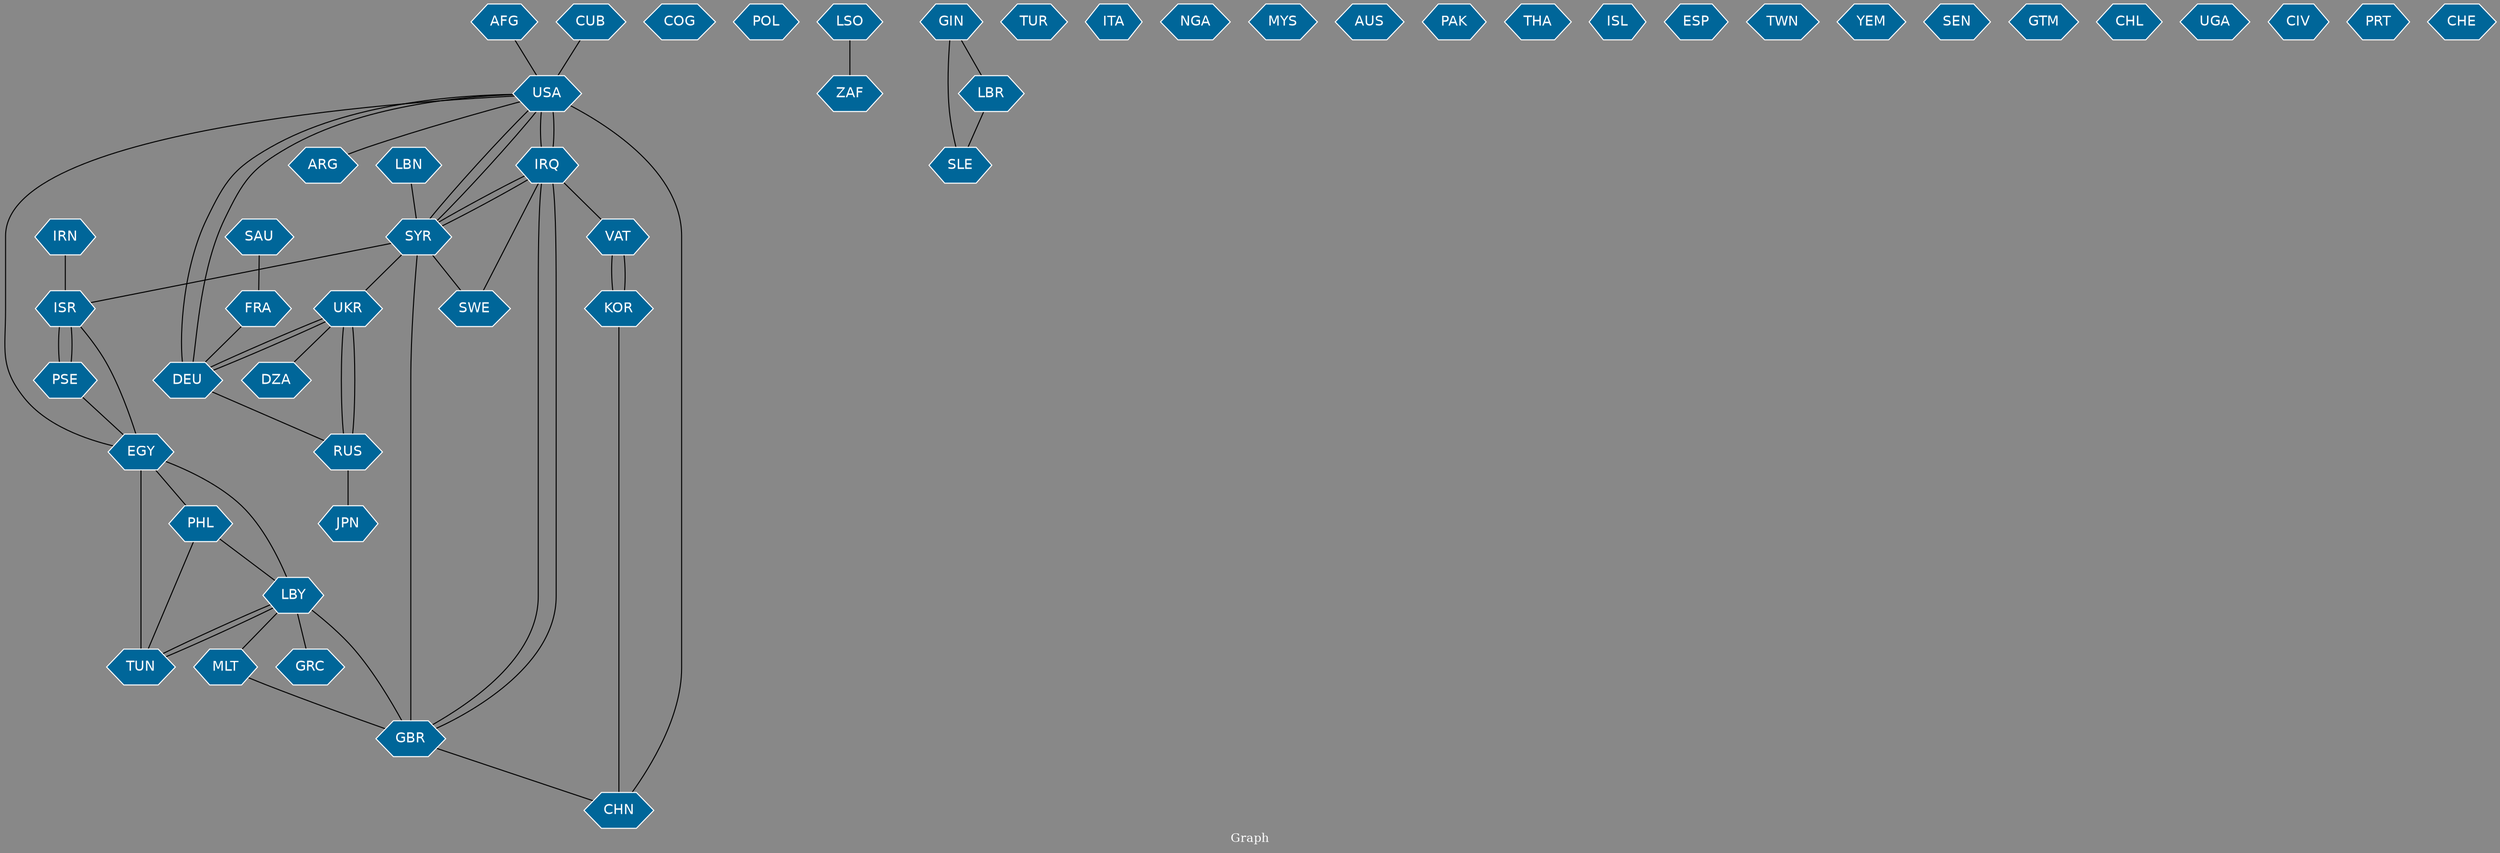 // Countries together in item graph
graph {
	graph [bgcolor="#888888" fontcolor=white fontsize=12 label="Graph" outputorder=edgesfirst overlap=prism]
	node [color=white fillcolor="#006699" fontcolor=white fontname=Helvetica shape=hexagon style=filled]
	edge [arrowhead=open color=black fontcolor=white fontname=Courier fontsize=12]
		USA [label=USA]
		IRQ [label=IRQ]
		FRA [label=FRA]
		DEU [label=DEU]
		ISR [label=ISR]
		PSE [label=PSE]
		UKR [label=UKR]
		RUS [label=RUS]
		COG [label=COG]
		CHN [label=CHN]
		POL [label=POL]
		VAT [label=VAT]
		ZAF [label=ZAF]
		SLE [label=SLE]
		LBY [label=LBY]
		TUR [label=TUR]
		GBR [label=GBR]
		EGY [label=EGY]
		SYR [label=SYR]
		ITA [label=ITA]
		LBR [label=LBR]
		ARG [label=ARG]
		LBN [label=LBN]
		NGA [label=NGA]
		LSO [label=LSO]
		GIN [label=GIN]
		MYS [label=MYS]
		AUS [label=AUS]
		PAK [label=PAK]
		GRC [label=GRC]
		THA [label=THA]
		IRN [label=IRN]
		ISL [label=ISL]
		AFG [label=AFG]
		TUN [label=TUN]
		ESP [label=ESP]
		DZA [label=DZA]
		KOR [label=KOR]
		TWN [label=TWN]
		YEM [label=YEM]
		SAU [label=SAU]
		JPN [label=JPN]
		SEN [label=SEN]
		MLT [label=MLT]
		GTM [label=GTM]
		CHL [label=CHL]
		UGA [label=UGA]
		SWE [label=SWE]
		CIV [label=CIV]
		PRT [label=PRT]
		CUB [label=CUB]
		CHE [label=CHE]
		PHL [label=PHL]
			EGY -- PHL [weight=1]
			SYR -- USA [weight=1]
			SYR -- IRQ [weight=2]
			IRQ -- GBR [weight=3]
			ISR -- PSE [weight=12]
			DEU -- UKR [weight=1]
			UKR -- RUS [weight=12]
			RUS -- JPN [weight=1]
			USA -- EGY [weight=1]
			PHL -- TUN [weight=1]
			IRQ -- USA [weight=5]
			GBR -- CHN [weight=1]
			UKR -- DEU [weight=1]
			EGY -- ISR [weight=1]
			LBY -- TUN [weight=1]
			LBY -- GRC [weight=1]
			EGY -- TUN [weight=2]
			TUN -- LBY [weight=1]
			KOR -- VAT [weight=1]
			DEU -- RUS [weight=2]
			SYR -- UKR [weight=1]
			USA -- SYR [weight=1]
			AFG -- USA [weight=1]
			USA -- IRQ [weight=6]
			SYR -- ISR [weight=1]
			PSE -- EGY [weight=1]
			LBY -- MLT [weight=1]
			LSO -- ZAF [weight=1]
			SAU -- FRA [weight=1]
			GIN -- SLE [weight=1]
			LBN -- SYR [weight=2]
			DEU -- USA [weight=1]
			RUS -- UKR [weight=14]
			IRN -- ISR [weight=1]
			GBR -- IRQ [weight=1]
			SYR -- SWE [weight=1]
			PSE -- ISR [weight=14]
			CUB -- USA [weight=1]
			LBY -- GBR [weight=5]
			USA -- CHN [weight=1]
			VAT -- KOR [weight=2]
			MLT -- GBR [weight=1]
			LBR -- SLE [weight=1]
			KOR -- CHN [weight=1]
			EGY -- LBY [weight=2]
			SYR -- GBR [weight=2]
			FRA -- DEU [weight=1]
			IRQ -- VAT [weight=3]
			IRQ -- SWE [weight=1]
			USA -- DEU [weight=1]
			USA -- ARG [weight=1]
			GIN -- LBR [weight=1]
			PHL -- LBY [weight=1]
			UKR -- DZA [weight=1]
			IRQ -- SYR [weight=1]
}